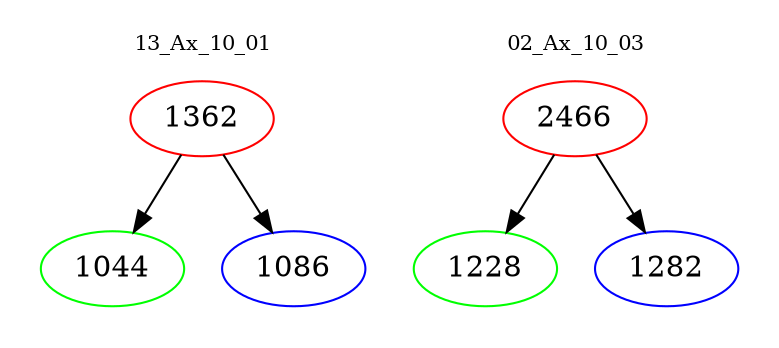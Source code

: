 digraph{
subgraph cluster_0 {
color = white
label = "13_Ax_10_01";
fontsize=10;
T0_1362 [label="1362", color="red"]
T0_1362 -> T0_1044 [color="black"]
T0_1044 [label="1044", color="green"]
T0_1362 -> T0_1086 [color="black"]
T0_1086 [label="1086", color="blue"]
}
subgraph cluster_1 {
color = white
label = "02_Ax_10_03";
fontsize=10;
T1_2466 [label="2466", color="red"]
T1_2466 -> T1_1228 [color="black"]
T1_1228 [label="1228", color="green"]
T1_2466 -> T1_1282 [color="black"]
T1_1282 [label="1282", color="blue"]
}
}
